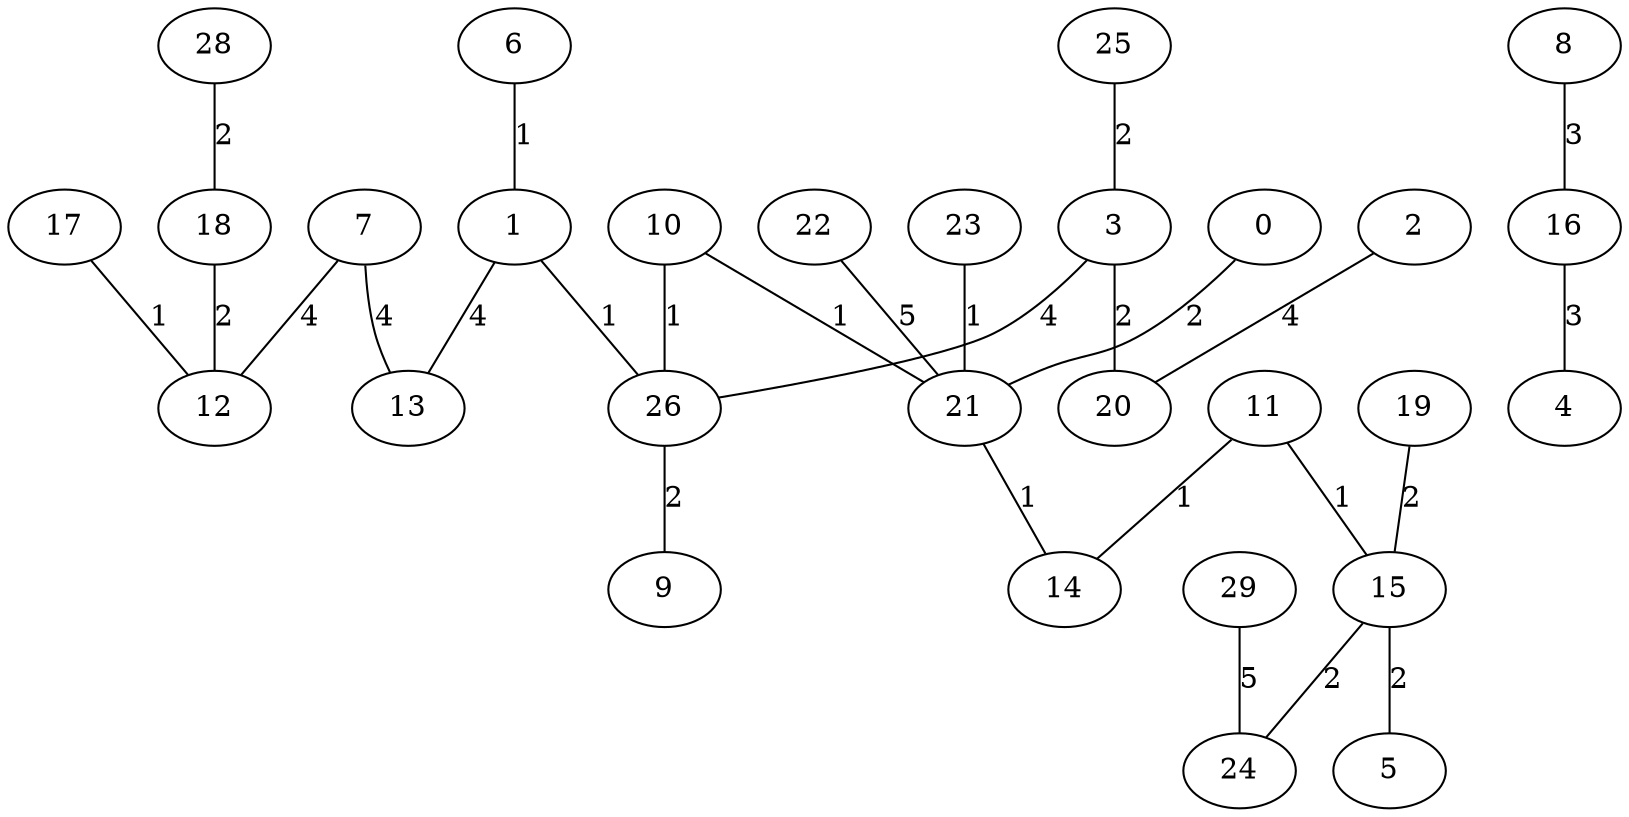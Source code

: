 graph{
   17;
   12;
   24;
   23;
   10;
   0;
   6;
   8;
   9;
   11;
   16;
   15;
   4;
   21;
   19;
   13;
   28;
   18;
   2;
   5;
   7;
   20;
   1;
   3;
   14;
   29;
   25;
   22;
   26;
   8 -- 16 [label="3"];
   17 -- 12 [label="1"];
   11 -- 15 [label="1"];
   0 -- 21 [label="2"];
   23 -- 21 [label="1"];
   11 -- 14 [label="1"];
   6 -- 1 [label="1"];
   21 -- 14 [label="1"];
   1 -- 13 [label="4"];
   28 -- 18 [label="2"];
   26 -- 9 [label="2"];
   16 -- 4 [label="3"];
   19 -- 15 [label="2"];
   3 -- 26 [label="4"];
   10 -- 26 [label="1"];
   7 -- 13 [label="4"];
   1 -- 26 [label="1"];
   3 -- 20 [label="2"];
   2 -- 20 [label="4"];
   15 -- 5 [label="2"];
   7 -- 12 [label="4"];
   22 -- 21 [label="5"];
   18 -- 12 [label="2"];
   29 -- 24 [label="5"];
   15 -- 24 [label="2"];
   10 -- 21 [label="1"];
   25 -- 3 [label="2"];
}